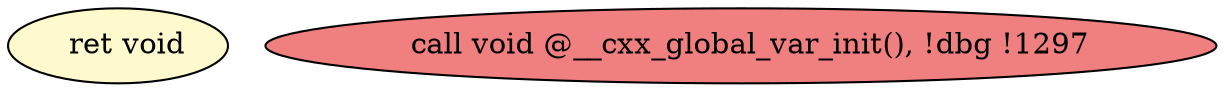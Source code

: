 
digraph G {


node334 [fillcolor=lemonchiffon,label="  ret void",shape=ellipse,style=filled ]
node333 [fillcolor=lightcoral,label="  call void @__cxx_global_var_init(), !dbg !1297",shape=ellipse,style=filled ]



}

